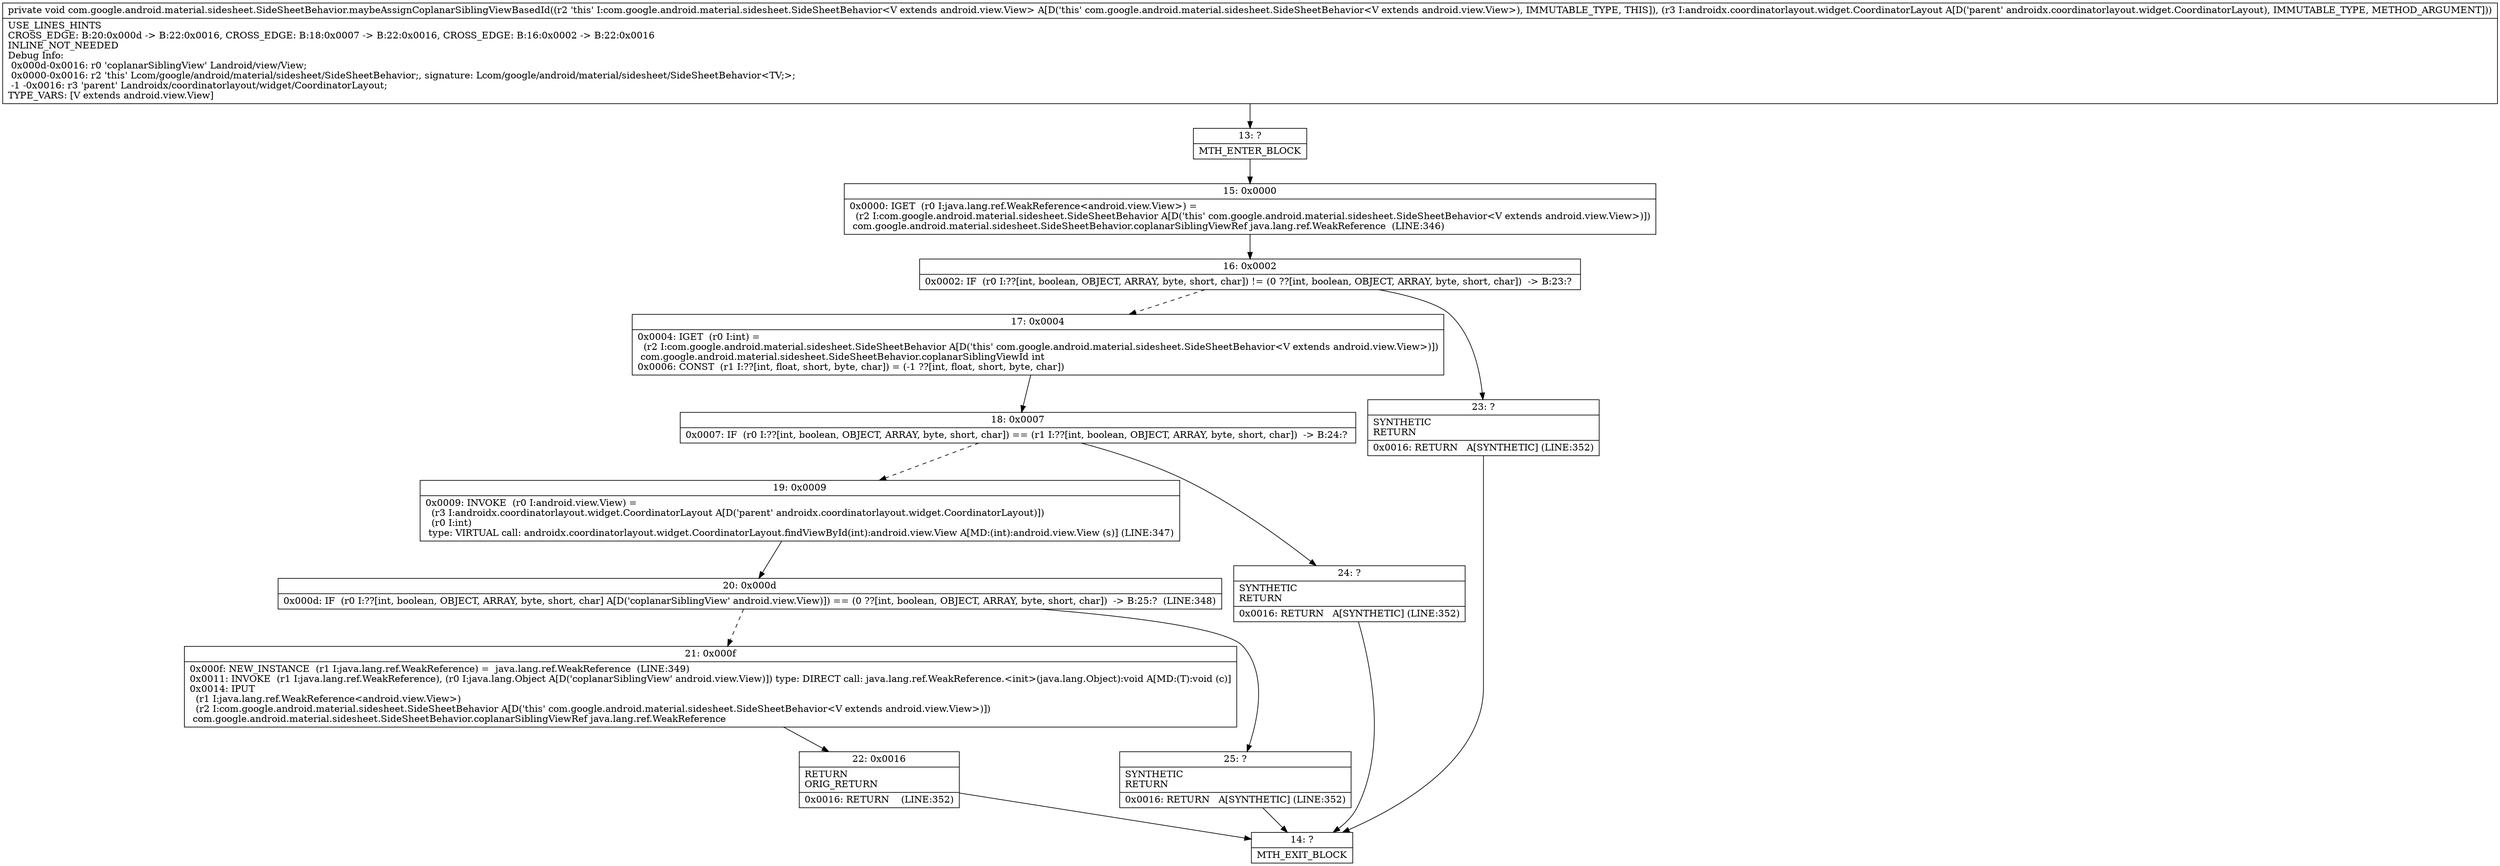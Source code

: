 digraph "CFG forcom.google.android.material.sidesheet.SideSheetBehavior.maybeAssignCoplanarSiblingViewBasedId(Landroidx\/coordinatorlayout\/widget\/CoordinatorLayout;)V" {
Node_13 [shape=record,label="{13\:\ ?|MTH_ENTER_BLOCK\l}"];
Node_15 [shape=record,label="{15\:\ 0x0000|0x0000: IGET  (r0 I:java.lang.ref.WeakReference\<android.view.View\>) = \l  (r2 I:com.google.android.material.sidesheet.SideSheetBehavior A[D('this' com.google.android.material.sidesheet.SideSheetBehavior\<V extends android.view.View\>)])\l com.google.android.material.sidesheet.SideSheetBehavior.coplanarSiblingViewRef java.lang.ref.WeakReference  (LINE:346)\l}"];
Node_16 [shape=record,label="{16\:\ 0x0002|0x0002: IF  (r0 I:??[int, boolean, OBJECT, ARRAY, byte, short, char]) != (0 ??[int, boolean, OBJECT, ARRAY, byte, short, char])  \-\> B:23:? \l}"];
Node_17 [shape=record,label="{17\:\ 0x0004|0x0004: IGET  (r0 I:int) = \l  (r2 I:com.google.android.material.sidesheet.SideSheetBehavior A[D('this' com.google.android.material.sidesheet.SideSheetBehavior\<V extends android.view.View\>)])\l com.google.android.material.sidesheet.SideSheetBehavior.coplanarSiblingViewId int \l0x0006: CONST  (r1 I:??[int, float, short, byte, char]) = (\-1 ??[int, float, short, byte, char]) \l}"];
Node_18 [shape=record,label="{18\:\ 0x0007|0x0007: IF  (r0 I:??[int, boolean, OBJECT, ARRAY, byte, short, char]) == (r1 I:??[int, boolean, OBJECT, ARRAY, byte, short, char])  \-\> B:24:? \l}"];
Node_19 [shape=record,label="{19\:\ 0x0009|0x0009: INVOKE  (r0 I:android.view.View) = \l  (r3 I:androidx.coordinatorlayout.widget.CoordinatorLayout A[D('parent' androidx.coordinatorlayout.widget.CoordinatorLayout)])\l  (r0 I:int)\l type: VIRTUAL call: androidx.coordinatorlayout.widget.CoordinatorLayout.findViewById(int):android.view.View A[MD:(int):android.view.View (s)] (LINE:347)\l}"];
Node_20 [shape=record,label="{20\:\ 0x000d|0x000d: IF  (r0 I:??[int, boolean, OBJECT, ARRAY, byte, short, char] A[D('coplanarSiblingView' android.view.View)]) == (0 ??[int, boolean, OBJECT, ARRAY, byte, short, char])  \-\> B:25:?  (LINE:348)\l}"];
Node_21 [shape=record,label="{21\:\ 0x000f|0x000f: NEW_INSTANCE  (r1 I:java.lang.ref.WeakReference) =  java.lang.ref.WeakReference  (LINE:349)\l0x0011: INVOKE  (r1 I:java.lang.ref.WeakReference), (r0 I:java.lang.Object A[D('coplanarSiblingView' android.view.View)]) type: DIRECT call: java.lang.ref.WeakReference.\<init\>(java.lang.Object):void A[MD:(T):void (c)]\l0x0014: IPUT  \l  (r1 I:java.lang.ref.WeakReference\<android.view.View\>)\l  (r2 I:com.google.android.material.sidesheet.SideSheetBehavior A[D('this' com.google.android.material.sidesheet.SideSheetBehavior\<V extends android.view.View\>)])\l com.google.android.material.sidesheet.SideSheetBehavior.coplanarSiblingViewRef java.lang.ref.WeakReference \l}"];
Node_22 [shape=record,label="{22\:\ 0x0016|RETURN\lORIG_RETURN\l|0x0016: RETURN    (LINE:352)\l}"];
Node_14 [shape=record,label="{14\:\ ?|MTH_EXIT_BLOCK\l}"];
Node_25 [shape=record,label="{25\:\ ?|SYNTHETIC\lRETURN\l|0x0016: RETURN   A[SYNTHETIC] (LINE:352)\l}"];
Node_24 [shape=record,label="{24\:\ ?|SYNTHETIC\lRETURN\l|0x0016: RETURN   A[SYNTHETIC] (LINE:352)\l}"];
Node_23 [shape=record,label="{23\:\ ?|SYNTHETIC\lRETURN\l|0x0016: RETURN   A[SYNTHETIC] (LINE:352)\l}"];
MethodNode[shape=record,label="{private void com.google.android.material.sidesheet.SideSheetBehavior.maybeAssignCoplanarSiblingViewBasedId((r2 'this' I:com.google.android.material.sidesheet.SideSheetBehavior\<V extends android.view.View\> A[D('this' com.google.android.material.sidesheet.SideSheetBehavior\<V extends android.view.View\>), IMMUTABLE_TYPE, THIS]), (r3 I:androidx.coordinatorlayout.widget.CoordinatorLayout A[D('parent' androidx.coordinatorlayout.widget.CoordinatorLayout), IMMUTABLE_TYPE, METHOD_ARGUMENT]))  | USE_LINES_HINTS\lCROSS_EDGE: B:20:0x000d \-\> B:22:0x0016, CROSS_EDGE: B:18:0x0007 \-\> B:22:0x0016, CROSS_EDGE: B:16:0x0002 \-\> B:22:0x0016\lINLINE_NOT_NEEDED\lDebug Info:\l  0x000d\-0x0016: r0 'coplanarSiblingView' Landroid\/view\/View;\l  0x0000\-0x0016: r2 'this' Lcom\/google\/android\/material\/sidesheet\/SideSheetBehavior;, signature: Lcom\/google\/android\/material\/sidesheet\/SideSheetBehavior\<TV;\>;\l  \-1 \-0x0016: r3 'parent' Landroidx\/coordinatorlayout\/widget\/CoordinatorLayout;\lTYPE_VARS: [V extends android.view.View]\l}"];
MethodNode -> Node_13;Node_13 -> Node_15;
Node_15 -> Node_16;
Node_16 -> Node_17[style=dashed];
Node_16 -> Node_23;
Node_17 -> Node_18;
Node_18 -> Node_19[style=dashed];
Node_18 -> Node_24;
Node_19 -> Node_20;
Node_20 -> Node_21[style=dashed];
Node_20 -> Node_25;
Node_21 -> Node_22;
Node_22 -> Node_14;
Node_25 -> Node_14;
Node_24 -> Node_14;
Node_23 -> Node_14;
}

